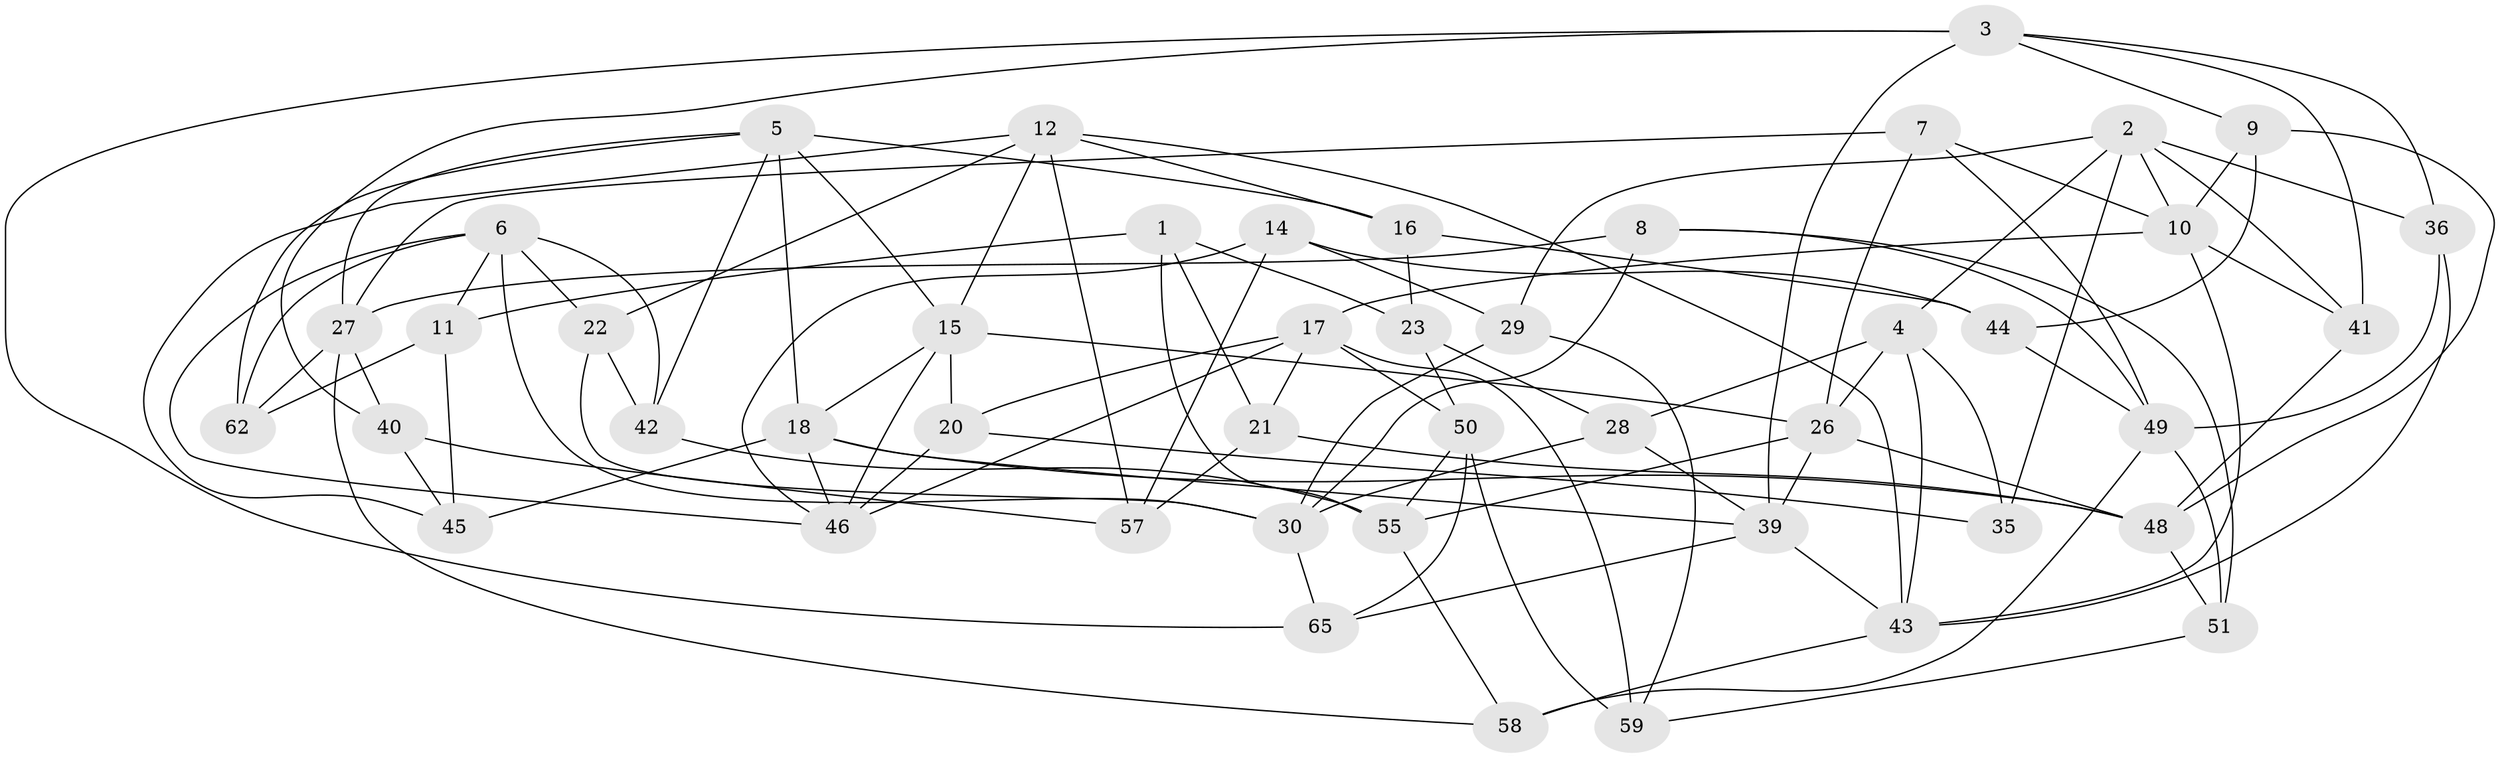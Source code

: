 // Generated by graph-tools (version 1.1) at 2025/24/03/03/25 07:24:23]
// undirected, 46 vertices, 110 edges
graph export_dot {
graph [start="1"]
  node [color=gray90,style=filled];
  1;
  2 [super="+37"];
  3 [super="+53"];
  4 [super="+13"];
  5 [super="+38"];
  6 [super="+19"];
  7;
  8;
  9;
  10 [super="+24"];
  11;
  12 [super="+25"];
  14;
  15 [super="+63"];
  16;
  17 [super="+54"];
  18 [super="+32"];
  20;
  21;
  22;
  23;
  26 [super="+34"];
  27 [super="+31"];
  28;
  29;
  30 [super="+33"];
  35;
  36;
  39 [super="+56"];
  40;
  41;
  42;
  43 [super="+47"];
  44;
  45;
  46 [super="+66"];
  48 [super="+61"];
  49 [super="+60"];
  50 [super="+52"];
  51;
  55 [super="+64"];
  57;
  58;
  59;
  62;
  65;
  1 -- 55;
  1 -- 11;
  1 -- 21;
  1 -- 23;
  2 -- 36;
  2 -- 29;
  2 -- 35;
  2 -- 10;
  2 -- 41;
  2 -- 4;
  3 -- 65;
  3 -- 36;
  3 -- 40;
  3 -- 41;
  3 -- 9;
  3 -- 39;
  4 -- 35 [weight=2];
  4 -- 26;
  4 -- 43;
  4 -- 28;
  5 -- 62;
  5 -- 16;
  5 -- 42;
  5 -- 27;
  5 -- 15;
  5 -- 18;
  6 -- 42;
  6 -- 30;
  6 -- 46;
  6 -- 62;
  6 -- 11;
  6 -- 22;
  7 -- 27;
  7 -- 49;
  7 -- 10;
  7 -- 26;
  8 -- 51;
  8 -- 49;
  8 -- 27;
  8 -- 30;
  9 -- 10;
  9 -- 44;
  9 -- 48;
  10 -- 43;
  10 -- 17;
  10 -- 41;
  11 -- 62;
  11 -- 45;
  12 -- 22;
  12 -- 57;
  12 -- 15;
  12 -- 16;
  12 -- 43;
  12 -- 45;
  14 -- 29;
  14 -- 57;
  14 -- 44;
  14 -- 46;
  15 -- 20;
  15 -- 18;
  15 -- 46;
  15 -- 26;
  16 -- 23;
  16 -- 44;
  17 -- 20;
  17 -- 59;
  17 -- 21;
  17 -- 46;
  17 -- 50;
  18 -- 48;
  18 -- 45;
  18 -- 39;
  18 -- 46;
  20 -- 35;
  20 -- 46;
  21 -- 57;
  21 -- 48;
  22 -- 42;
  22 -- 30;
  23 -- 28;
  23 -- 50;
  26 -- 55;
  26 -- 48;
  26 -- 39;
  27 -- 62;
  27 -- 40;
  27 -- 58;
  28 -- 30;
  28 -- 39;
  29 -- 30;
  29 -- 59;
  30 -- 65;
  36 -- 49;
  36 -- 43;
  39 -- 65;
  39 -- 43;
  40 -- 45;
  40 -- 57;
  41 -- 48;
  42 -- 55;
  43 -- 58;
  44 -- 49;
  48 -- 51;
  49 -- 58;
  49 -- 51;
  50 -- 55 [weight=2];
  50 -- 65;
  50 -- 59;
  51 -- 59;
  55 -- 58;
}
